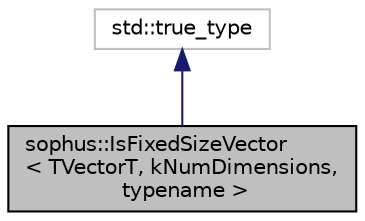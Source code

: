 digraph "sophus::IsFixedSizeVector&lt; TVectorT, kNumDimensions, typename &gt;"
{
 // LATEX_PDF_SIZE
  edge [fontname="Helvetica",fontsize="10",labelfontname="Helvetica",labelfontsize="10"];
  node [fontname="Helvetica",fontsize="10",shape=record];
  Node1 [label="sophus::IsFixedSizeVector\l\< TVectorT, kNumDimensions,\l typename \>",height=0.2,width=0.4,color="black", fillcolor="grey75", style="filled", fontcolor="black",tooltip="If the Vector type is of fixed size, then IsFixedSizeVector::value will be true."];
  Node2 -> Node1 [dir="back",color="midnightblue",fontsize="10",style="solid",fontname="Helvetica"];
  Node2 [label="std::true_type",height=0.2,width=0.4,color="grey75", fillcolor="white", style="filled",tooltip=" "];
}
